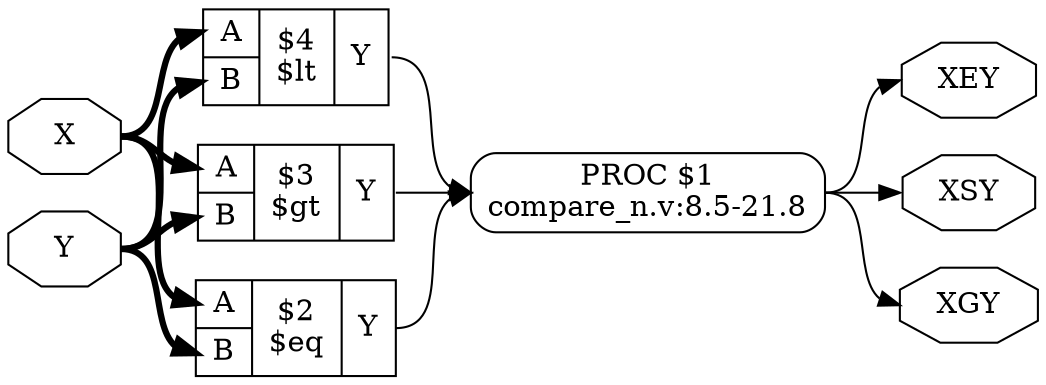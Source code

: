 digraph "compare_n" {
rankdir="LR";
remincross=true;
n10 [ shape=octagon, label="XEY", color="black", fontcolor="black" ];
n11 [ shape=octagon, label="XSY", color="black", fontcolor="black" ];
n12 [ shape=octagon, label="XGY", color="black", fontcolor="black" ];
n13 [ shape=octagon, label="Y", color="black", fontcolor="black" ];
n14 [ shape=octagon, label="X", color="black", fontcolor="black" ];
{ rank="source"; n13; n14;}
{ rank="sink"; n10; n11; n12;}
c17 [ shape=record, label="{{<p15> A|<p16> B}|$4\n$lt|{<p13> Y}}" ];
c18 [ shape=record, label="{{<p15> A|<p16> B}|$3\n$gt|{<p13> Y}}" ];
c19 [ shape=record, label="{{<p15> A|<p16> B}|$2\n$eq|{<p13> Y}}" ];
p0 [shape=box, style=rounded, label="PROC $1\ncompare_n.v:8.5-21.8"];
p0:e -> n10:w [color="black", label=""];
p0:e -> n11:w [color="black", label=""];
p0:e -> n12:w [color="black", label=""];
n13:e -> c17:p16:w [color="black", style="setlinewidth(3)", label=""];
n13:e -> c18:p16:w [color="black", style="setlinewidth(3)", label=""];
n13:e -> c19:p16:w [color="black", style="setlinewidth(3)", label=""];
n14:e -> c17:p15:w [color="black", style="setlinewidth(3)", label=""];
n14:e -> c18:p15:w [color="black", style="setlinewidth(3)", label=""];
n14:e -> c19:p15:w [color="black", style="setlinewidth(3)", label=""];
c17:p13:e -> p0:w [color="black", label=""];
c18:p13:e -> p0:w [color="black", label=""];
c19:p13:e -> p0:w [color="black", label=""];
}
